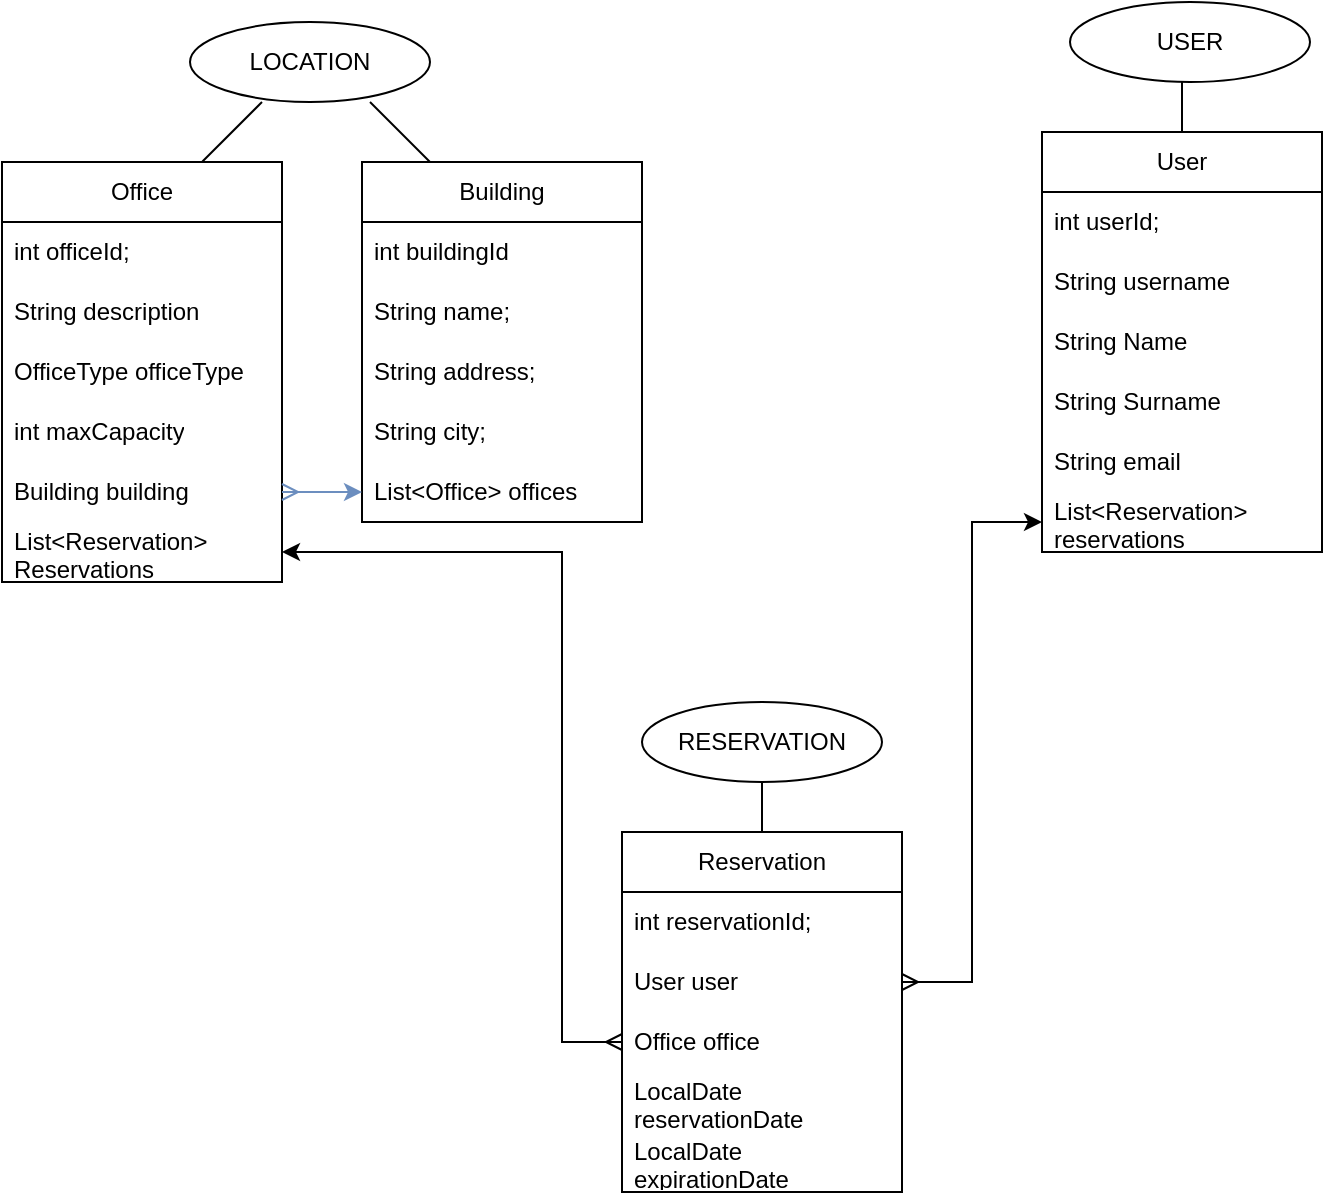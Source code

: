 <mxfile version="24.4.4" type="device">
  <diagram id="C5RBs43oDa-KdzZeNtuy" name="Page-1">
    <mxGraphModel dx="1386" dy="751" grid="1" gridSize="10" guides="1" tooltips="1" connect="1" arrows="1" fold="1" page="1" pageScale="1" pageWidth="827" pageHeight="1169" math="0" shadow="0">
      <root>
        <mxCell id="WIyWlLk6GJQsqaUBKTNV-0" />
        <mxCell id="WIyWlLk6GJQsqaUBKTNV-1" parent="WIyWlLk6GJQsqaUBKTNV-0" />
        <mxCell id="xJD2eyF_yZI-p6hFj70x-0" value="LOCATION" style="ellipse;whiteSpace=wrap;html=1;" parent="WIyWlLk6GJQsqaUBKTNV-1" vertex="1">
          <mxGeometry x="114" y="60" width="120" height="40" as="geometry" />
        </mxCell>
        <mxCell id="xJD2eyF_yZI-p6hFj70x-1" value="" style="endArrow=none;html=1;rounded=0;" parent="WIyWlLk6GJQsqaUBKTNV-1" edge="1">
          <mxGeometry width="50" height="50" relative="1" as="geometry">
            <mxPoint x="120" y="130" as="sourcePoint" />
            <mxPoint x="150" y="100" as="targetPoint" />
          </mxGeometry>
        </mxCell>
        <mxCell id="xJD2eyF_yZI-p6hFj70x-2" value="" style="endArrow=none;html=1;rounded=0;" parent="WIyWlLk6GJQsqaUBKTNV-1" edge="1">
          <mxGeometry width="50" height="50" relative="1" as="geometry">
            <mxPoint x="234" y="130" as="sourcePoint" />
            <mxPoint x="204" y="100" as="targetPoint" />
          </mxGeometry>
        </mxCell>
        <mxCell id="xJD2eyF_yZI-p6hFj70x-10" value="Office" style="swimlane;fontStyle=0;childLayout=stackLayout;horizontal=1;startSize=30;horizontalStack=0;resizeParent=1;resizeParentMax=0;resizeLast=0;collapsible=1;marginBottom=0;whiteSpace=wrap;html=1;" parent="WIyWlLk6GJQsqaUBKTNV-1" vertex="1">
          <mxGeometry x="20" y="130" width="140" height="210" as="geometry" />
        </mxCell>
        <mxCell id="xJD2eyF_yZI-p6hFj70x-11" value="int officeId;" style="text;strokeColor=none;fillColor=none;align=left;verticalAlign=middle;spacingLeft=4;spacingRight=4;overflow=hidden;points=[[0,0.5],[1,0.5]];portConstraint=eastwest;rotatable=0;whiteSpace=wrap;html=1;" parent="xJD2eyF_yZI-p6hFj70x-10" vertex="1">
          <mxGeometry y="30" width="140" height="30" as="geometry" />
        </mxCell>
        <mxCell id="xJD2eyF_yZI-p6hFj70x-12" value="String description" style="text;strokeColor=none;fillColor=none;align=left;verticalAlign=middle;spacingLeft=4;spacingRight=4;overflow=hidden;points=[[0,0.5],[1,0.5]];portConstraint=eastwest;rotatable=0;whiteSpace=wrap;html=1;" parent="xJD2eyF_yZI-p6hFj70x-10" vertex="1">
          <mxGeometry y="60" width="140" height="30" as="geometry" />
        </mxCell>
        <mxCell id="xJD2eyF_yZI-p6hFj70x-13" value="OfficeType officeType" style="text;strokeColor=none;fillColor=none;align=left;verticalAlign=middle;spacingLeft=4;spacingRight=4;overflow=hidden;points=[[0,0.5],[1,0.5]];portConstraint=eastwest;rotatable=0;whiteSpace=wrap;html=1;" parent="xJD2eyF_yZI-p6hFj70x-10" vertex="1">
          <mxGeometry y="90" width="140" height="30" as="geometry" />
        </mxCell>
        <mxCell id="xJD2eyF_yZI-p6hFj70x-18" value="int maxCapacity" style="text;strokeColor=none;fillColor=none;align=left;verticalAlign=middle;spacingLeft=4;spacingRight=4;overflow=hidden;points=[[0,0.5],[1,0.5]];portConstraint=eastwest;rotatable=0;whiteSpace=wrap;html=1;" parent="xJD2eyF_yZI-p6hFj70x-10" vertex="1">
          <mxGeometry y="120" width="140" height="30" as="geometry" />
        </mxCell>
        <mxCell id="xJD2eyF_yZI-p6hFj70x-19" value="Building building" style="text;strokeColor=none;fillColor=none;align=left;verticalAlign=middle;spacingLeft=4;spacingRight=4;overflow=hidden;points=[[0,0.5],[1,0.5]];portConstraint=eastwest;rotatable=0;whiteSpace=wrap;html=1;" parent="xJD2eyF_yZI-p6hFj70x-10" vertex="1">
          <mxGeometry y="150" width="140" height="30" as="geometry" />
        </mxCell>
        <mxCell id="xJD2eyF_yZI-p6hFj70x-25" value="List&amp;lt;Reservation&amp;gt; Reservations" style="text;strokeColor=none;fillColor=none;align=left;verticalAlign=middle;spacingLeft=4;spacingRight=4;overflow=hidden;points=[[0,0.5],[1,0.5]];portConstraint=eastwest;rotatable=0;whiteSpace=wrap;html=1;" parent="xJD2eyF_yZI-p6hFj70x-10" vertex="1">
          <mxGeometry y="180" width="140" height="30" as="geometry" />
        </mxCell>
        <mxCell id="xJD2eyF_yZI-p6hFj70x-14" value="Building" style="swimlane;fontStyle=0;childLayout=stackLayout;horizontal=1;startSize=30;horizontalStack=0;resizeParent=1;resizeParentMax=0;resizeLast=0;collapsible=1;marginBottom=0;whiteSpace=wrap;html=1;" parent="WIyWlLk6GJQsqaUBKTNV-1" vertex="1">
          <mxGeometry x="200" y="130" width="140" height="180" as="geometry" />
        </mxCell>
        <mxCell id="xJD2eyF_yZI-p6hFj70x-15" value="int buildingId" style="text;strokeColor=none;fillColor=none;align=left;verticalAlign=middle;spacingLeft=4;spacingRight=4;overflow=hidden;points=[[0,0.5],[1,0.5]];portConstraint=eastwest;rotatable=0;whiteSpace=wrap;html=1;" parent="xJD2eyF_yZI-p6hFj70x-14" vertex="1">
          <mxGeometry y="30" width="140" height="30" as="geometry" />
        </mxCell>
        <mxCell id="xJD2eyF_yZI-p6hFj70x-16" value="String name;" style="text;strokeColor=none;fillColor=none;align=left;verticalAlign=middle;spacingLeft=4;spacingRight=4;overflow=hidden;points=[[0,0.5],[1,0.5]];portConstraint=eastwest;rotatable=0;whiteSpace=wrap;html=1;" parent="xJD2eyF_yZI-p6hFj70x-14" vertex="1">
          <mxGeometry y="60" width="140" height="30" as="geometry" />
        </mxCell>
        <mxCell id="xJD2eyF_yZI-p6hFj70x-17" value="String address;" style="text;strokeColor=none;fillColor=none;align=left;verticalAlign=middle;spacingLeft=4;spacingRight=4;overflow=hidden;points=[[0,0.5],[1,0.5]];portConstraint=eastwest;rotatable=0;whiteSpace=wrap;html=1;" parent="xJD2eyF_yZI-p6hFj70x-14" vertex="1">
          <mxGeometry y="90" width="140" height="30" as="geometry" />
        </mxCell>
        <mxCell id="xJD2eyF_yZI-p6hFj70x-20" value="String city;" style="text;strokeColor=none;fillColor=none;align=left;verticalAlign=middle;spacingLeft=4;spacingRight=4;overflow=hidden;points=[[0,0.5],[1,0.5]];portConstraint=eastwest;rotatable=0;whiteSpace=wrap;html=1;" parent="xJD2eyF_yZI-p6hFj70x-14" vertex="1">
          <mxGeometry y="120" width="140" height="30" as="geometry" />
        </mxCell>
        <mxCell id="xJD2eyF_yZI-p6hFj70x-21" value="List&amp;lt;Office&amp;gt; offices" style="text;strokeColor=none;fillColor=none;align=left;verticalAlign=middle;spacingLeft=4;spacingRight=4;overflow=hidden;points=[[0,0.5],[1,0.5]];portConstraint=eastwest;rotatable=0;whiteSpace=wrap;html=1;" parent="xJD2eyF_yZI-p6hFj70x-14" vertex="1">
          <mxGeometry y="150" width="140" height="30" as="geometry" />
        </mxCell>
        <mxCell id="xJD2eyF_yZI-p6hFj70x-24" style="edgeStyle=orthogonalEdgeStyle;rounded=0;orthogonalLoop=1;jettySize=auto;html=1;exitX=0;exitY=0.5;exitDx=0;exitDy=0;entryX=1;entryY=0.5;entryDx=0;entryDy=0;startArrow=classic;startFill=1;endArrow=ERmany;endFill=0;fillColor=#dae8fc;strokeColor=#6c8ebf;" parent="WIyWlLk6GJQsqaUBKTNV-1" source="xJD2eyF_yZI-p6hFj70x-21" target="xJD2eyF_yZI-p6hFj70x-19" edge="1">
          <mxGeometry relative="1" as="geometry" />
        </mxCell>
        <mxCell id="xJD2eyF_yZI-p6hFj70x-27" value="USER" style="ellipse;whiteSpace=wrap;html=1;" parent="WIyWlLk6GJQsqaUBKTNV-1" vertex="1">
          <mxGeometry x="554" y="50" width="120" height="40" as="geometry" />
        </mxCell>
        <mxCell id="xJD2eyF_yZI-p6hFj70x-28" value="" style="endArrow=none;html=1;rounded=0;exitX=0.5;exitY=0;exitDx=0;exitDy=0;" parent="WIyWlLk6GJQsqaUBKTNV-1" source="xJD2eyF_yZI-p6hFj70x-29" edge="1">
          <mxGeometry width="50" height="50" relative="1" as="geometry">
            <mxPoint x="580" y="120" as="sourcePoint" />
            <mxPoint x="610" y="90" as="targetPoint" />
          </mxGeometry>
        </mxCell>
        <mxCell id="xJD2eyF_yZI-p6hFj70x-29" value="User" style="swimlane;fontStyle=0;childLayout=stackLayout;horizontal=1;startSize=30;horizontalStack=0;resizeParent=1;resizeParentMax=0;resizeLast=0;collapsible=1;marginBottom=0;whiteSpace=wrap;html=1;" parent="WIyWlLk6GJQsqaUBKTNV-1" vertex="1">
          <mxGeometry x="540" y="115" width="140" height="210" as="geometry" />
        </mxCell>
        <mxCell id="xJD2eyF_yZI-p6hFj70x-30" value="int userId;" style="text;strokeColor=none;fillColor=none;align=left;verticalAlign=middle;spacingLeft=4;spacingRight=4;overflow=hidden;points=[[0,0.5],[1,0.5]];portConstraint=eastwest;rotatable=0;whiteSpace=wrap;html=1;" parent="xJD2eyF_yZI-p6hFj70x-29" vertex="1">
          <mxGeometry y="30" width="140" height="30" as="geometry" />
        </mxCell>
        <mxCell id="xJD2eyF_yZI-p6hFj70x-31" value="String username" style="text;strokeColor=none;fillColor=none;align=left;verticalAlign=middle;spacingLeft=4;spacingRight=4;overflow=hidden;points=[[0,0.5],[1,0.5]];portConstraint=eastwest;rotatable=0;whiteSpace=wrap;html=1;" parent="xJD2eyF_yZI-p6hFj70x-29" vertex="1">
          <mxGeometry y="60" width="140" height="30" as="geometry" />
        </mxCell>
        <mxCell id="xJD2eyF_yZI-p6hFj70x-32" value="String Name" style="text;strokeColor=none;fillColor=none;align=left;verticalAlign=middle;spacingLeft=4;spacingRight=4;overflow=hidden;points=[[0,0.5],[1,0.5]];portConstraint=eastwest;rotatable=0;whiteSpace=wrap;html=1;" parent="xJD2eyF_yZI-p6hFj70x-29" vertex="1">
          <mxGeometry y="90" width="140" height="30" as="geometry" />
        </mxCell>
        <mxCell id="xJD2eyF_yZI-p6hFj70x-33" value="String Surname" style="text;strokeColor=none;fillColor=none;align=left;verticalAlign=middle;spacingLeft=4;spacingRight=4;overflow=hidden;points=[[0,0.5],[1,0.5]];portConstraint=eastwest;rotatable=0;whiteSpace=wrap;html=1;" parent="xJD2eyF_yZI-p6hFj70x-29" vertex="1">
          <mxGeometry y="120" width="140" height="30" as="geometry" />
        </mxCell>
        <mxCell id="xJD2eyF_yZI-p6hFj70x-34" value="String email" style="text;strokeColor=none;fillColor=none;align=left;verticalAlign=middle;spacingLeft=4;spacingRight=4;overflow=hidden;points=[[0,0.5],[1,0.5]];portConstraint=eastwest;rotatable=0;whiteSpace=wrap;html=1;" parent="xJD2eyF_yZI-p6hFj70x-29" vertex="1">
          <mxGeometry y="150" width="140" height="30" as="geometry" />
        </mxCell>
        <mxCell id="dJtlWAZbC2OB6jiY3nGt-9" value="List&amp;lt;Reservation&amp;gt; reservations" style="text;strokeColor=none;fillColor=none;align=left;verticalAlign=middle;spacingLeft=4;spacingRight=4;overflow=hidden;points=[[0,0.5],[1,0.5]];portConstraint=eastwest;rotatable=0;whiteSpace=wrap;html=1;" vertex="1" parent="xJD2eyF_yZI-p6hFj70x-29">
          <mxGeometry y="180" width="140" height="30" as="geometry" />
        </mxCell>
        <mxCell id="xJD2eyF_yZI-p6hFj70x-36" style="edgeStyle=orthogonalEdgeStyle;rounded=0;orthogonalLoop=1;jettySize=auto;html=1;exitX=0;exitY=0.5;exitDx=0;exitDy=0;entryX=1;entryY=0.5;entryDx=0;entryDy=0;endArrow=classic;endFill=1;startArrow=ERmany;startFill=0;" parent="WIyWlLk6GJQsqaUBKTNV-1" source="dJtlWAZbC2OB6jiY3nGt-5" target="xJD2eyF_yZI-p6hFj70x-25" edge="1">
          <mxGeometry relative="1" as="geometry">
            <Array as="points">
              <mxPoint x="300" y="570" />
              <mxPoint x="300" y="325" />
            </Array>
          </mxGeometry>
        </mxCell>
        <mxCell id="dJtlWAZbC2OB6jiY3nGt-0" value="RESERVATION" style="ellipse;whiteSpace=wrap;html=1;" vertex="1" parent="WIyWlLk6GJQsqaUBKTNV-1">
          <mxGeometry x="340" y="400" width="120" height="40" as="geometry" />
        </mxCell>
        <mxCell id="dJtlWAZbC2OB6jiY3nGt-1" value="" style="endArrow=none;html=1;rounded=0;exitX=0.5;exitY=0;exitDx=0;exitDy=0;" edge="1" parent="WIyWlLk6GJQsqaUBKTNV-1" source="dJtlWAZbC2OB6jiY3nGt-2">
          <mxGeometry width="50" height="50" relative="1" as="geometry">
            <mxPoint x="370" y="470" as="sourcePoint" />
            <mxPoint x="400" y="440" as="targetPoint" />
          </mxGeometry>
        </mxCell>
        <mxCell id="dJtlWAZbC2OB6jiY3nGt-2" value="Reservation" style="swimlane;fontStyle=0;childLayout=stackLayout;horizontal=1;startSize=30;horizontalStack=0;resizeParent=1;resizeParentMax=0;resizeLast=0;collapsible=1;marginBottom=0;whiteSpace=wrap;html=1;" vertex="1" parent="WIyWlLk6GJQsqaUBKTNV-1">
          <mxGeometry x="330" y="465" width="140" height="180" as="geometry" />
        </mxCell>
        <mxCell id="dJtlWAZbC2OB6jiY3nGt-3" value="int reservationId;" style="text;strokeColor=none;fillColor=none;align=left;verticalAlign=middle;spacingLeft=4;spacingRight=4;overflow=hidden;points=[[0,0.5],[1,0.5]];portConstraint=eastwest;rotatable=0;whiteSpace=wrap;html=1;" vertex="1" parent="dJtlWAZbC2OB6jiY3nGt-2">
          <mxGeometry y="30" width="140" height="30" as="geometry" />
        </mxCell>
        <mxCell id="dJtlWAZbC2OB6jiY3nGt-4" value="User user" style="text;strokeColor=none;fillColor=none;align=left;verticalAlign=middle;spacingLeft=4;spacingRight=4;overflow=hidden;points=[[0,0.5],[1,0.5]];portConstraint=eastwest;rotatable=0;whiteSpace=wrap;html=1;" vertex="1" parent="dJtlWAZbC2OB6jiY3nGt-2">
          <mxGeometry y="60" width="140" height="30" as="geometry" />
        </mxCell>
        <mxCell id="dJtlWAZbC2OB6jiY3nGt-5" value="Office office" style="text;strokeColor=none;fillColor=none;align=left;verticalAlign=middle;spacingLeft=4;spacingRight=4;overflow=hidden;points=[[0,0.5],[1,0.5]];portConstraint=eastwest;rotatable=0;whiteSpace=wrap;html=1;" vertex="1" parent="dJtlWAZbC2OB6jiY3nGt-2">
          <mxGeometry y="90" width="140" height="30" as="geometry" />
        </mxCell>
        <mxCell id="dJtlWAZbC2OB6jiY3nGt-6" value="LocalDate reservationDate" style="text;strokeColor=none;fillColor=none;align=left;verticalAlign=middle;spacingLeft=4;spacingRight=4;overflow=hidden;points=[[0,0.5],[1,0.5]];portConstraint=eastwest;rotatable=0;whiteSpace=wrap;html=1;" vertex="1" parent="dJtlWAZbC2OB6jiY3nGt-2">
          <mxGeometry y="120" width="140" height="30" as="geometry" />
        </mxCell>
        <mxCell id="dJtlWAZbC2OB6jiY3nGt-11" value="LocalDate expirationDate" style="text;strokeColor=none;fillColor=none;align=left;verticalAlign=middle;spacingLeft=4;spacingRight=4;overflow=hidden;points=[[0,0.5],[1,0.5]];portConstraint=eastwest;rotatable=0;whiteSpace=wrap;html=1;" vertex="1" parent="dJtlWAZbC2OB6jiY3nGt-2">
          <mxGeometry y="150" width="140" height="30" as="geometry" />
        </mxCell>
        <mxCell id="dJtlWAZbC2OB6jiY3nGt-10" style="edgeStyle=orthogonalEdgeStyle;rounded=0;orthogonalLoop=1;jettySize=auto;html=1;exitX=0;exitY=0.5;exitDx=0;exitDy=0;entryX=1;entryY=0.5;entryDx=0;entryDy=0;endArrow=ERmany;endFill=0;startArrow=classic;startFill=1;" edge="1" parent="WIyWlLk6GJQsqaUBKTNV-1" source="dJtlWAZbC2OB6jiY3nGt-9" target="dJtlWAZbC2OB6jiY3nGt-4">
          <mxGeometry relative="1" as="geometry" />
        </mxCell>
      </root>
    </mxGraphModel>
  </diagram>
</mxfile>
